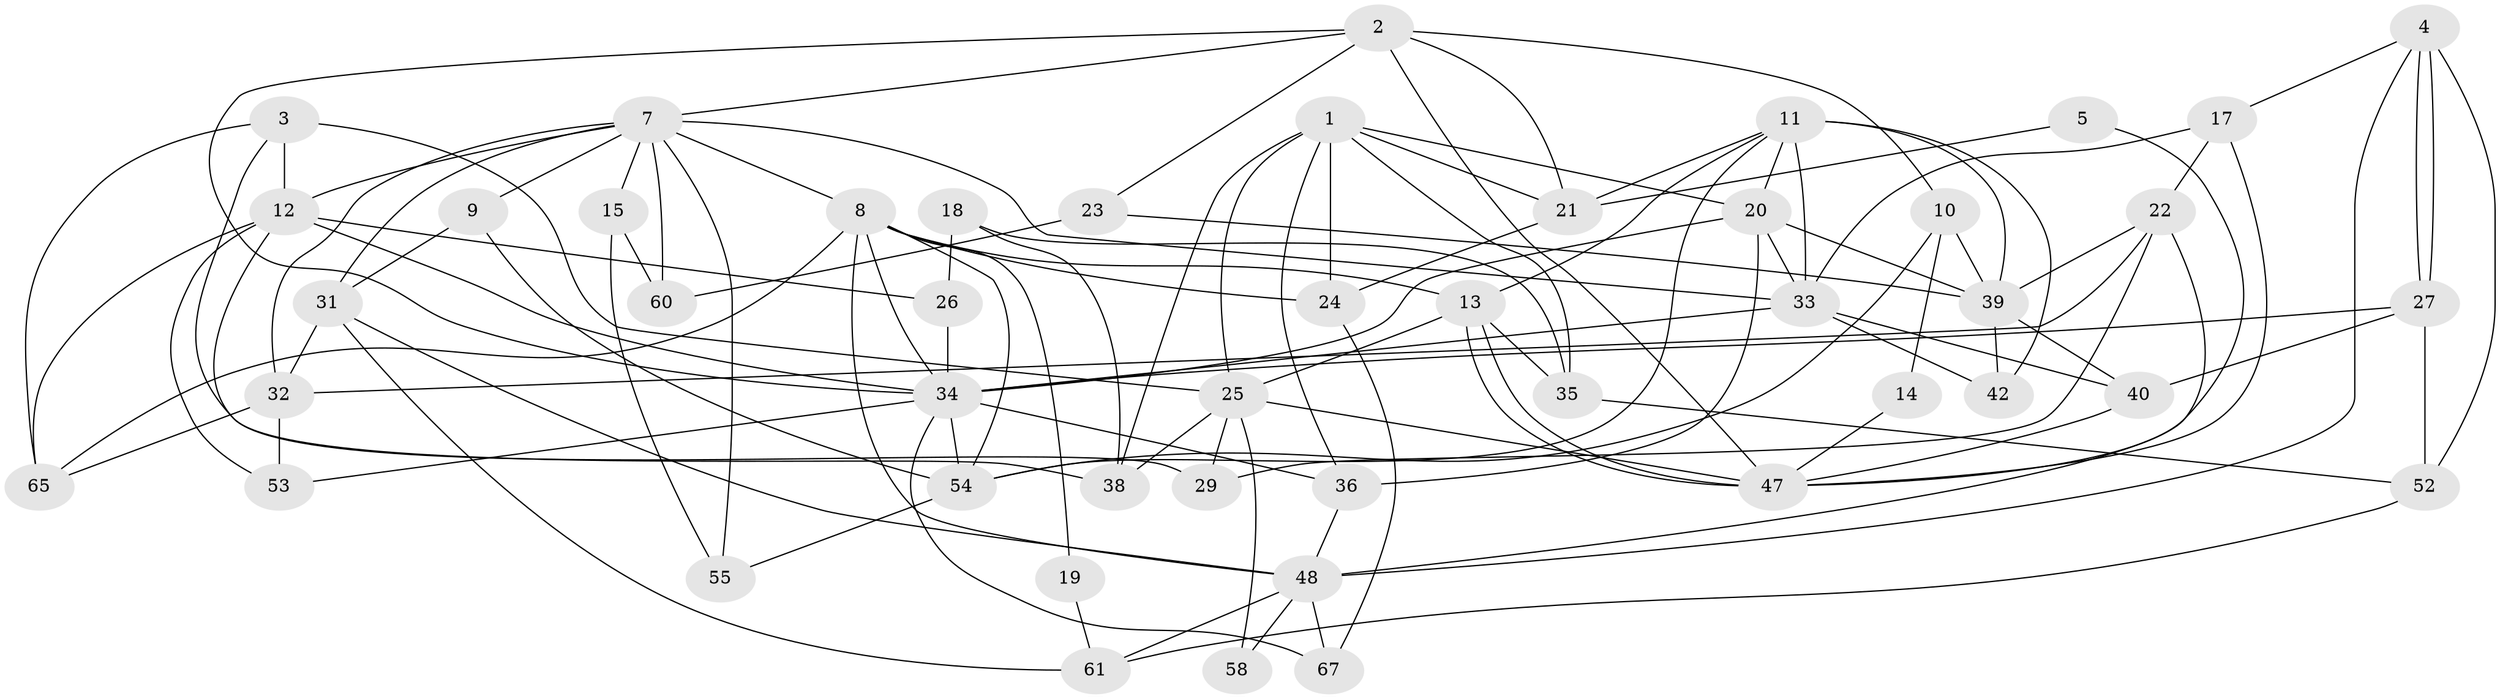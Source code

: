// Generated by graph-tools (version 1.1) at 2025/23/03/03/25 07:23:59]
// undirected, 47 vertices, 113 edges
graph export_dot {
graph [start="1"]
  node [color=gray90,style=filled];
  1 [super="+6"];
  2 [super="+68"];
  3;
  4 [super="+62"];
  5;
  7 [super="+16"];
  8 [super="+41"];
  9;
  10;
  11 [super="+30"];
  12 [super="+50"];
  13;
  14;
  15;
  17 [super="+37"];
  18;
  19;
  20 [super="+49"];
  21;
  22 [super="+28"];
  23;
  24;
  25 [super="+43"];
  26;
  27 [super="+64"];
  29;
  31 [super="+57"];
  32;
  33 [super="+44"];
  34 [super="+46"];
  35 [super="+45"];
  36;
  38;
  39 [super="+51"];
  40;
  42;
  47 [super="+66"];
  48 [super="+63"];
  52 [super="+59"];
  53;
  54 [super="+56"];
  55;
  58;
  60;
  61;
  65;
  67;
  1 -- 21;
  1 -- 24;
  1 -- 35;
  1 -- 38;
  1 -- 36;
  1 -- 25;
  1 -- 20;
  2 -- 7;
  2 -- 47;
  2 -- 10;
  2 -- 21;
  2 -- 23;
  2 -- 34;
  3 -- 12;
  3 -- 65;
  3 -- 25;
  3 -- 29;
  4 -- 27;
  4 -- 27;
  4 -- 52;
  4 -- 48;
  4 -- 17;
  5 -- 21;
  5 -- 47;
  7 -- 9;
  7 -- 15;
  7 -- 55;
  7 -- 60;
  7 -- 32;
  7 -- 33;
  7 -- 8;
  7 -- 31;
  7 -- 12;
  8 -- 13;
  8 -- 24;
  8 -- 19;
  8 -- 65;
  8 -- 34;
  8 -- 48;
  8 -- 54;
  9 -- 54;
  9 -- 31;
  10 -- 14;
  10 -- 39;
  10 -- 54;
  11 -- 13;
  11 -- 39;
  11 -- 42 [weight=2];
  11 -- 33;
  11 -- 21;
  11 -- 54;
  11 -- 20;
  12 -- 38;
  12 -- 65;
  12 -- 34;
  12 -- 53;
  12 -- 26;
  13 -- 25;
  13 -- 47;
  13 -- 47;
  13 -- 35;
  14 -- 47;
  15 -- 60;
  15 -- 55;
  17 -- 22;
  17 -- 47;
  17 -- 33;
  18 -- 35;
  18 -- 26;
  18 -- 38;
  19 -- 61;
  20 -- 39;
  20 -- 33;
  20 -- 34;
  20 -- 36;
  21 -- 24;
  22 -- 29;
  22 -- 32;
  22 -- 48;
  22 -- 39;
  23 -- 60;
  23 -- 39;
  24 -- 67;
  25 -- 58;
  25 -- 38;
  25 -- 29;
  25 -- 47;
  26 -- 34;
  27 -- 52;
  27 -- 40;
  27 -- 34;
  31 -- 61;
  31 -- 48;
  31 -- 32;
  32 -- 53;
  32 -- 65;
  33 -- 40;
  33 -- 34;
  33 -- 42;
  34 -- 53;
  34 -- 36;
  34 -- 67;
  34 -- 54;
  35 -- 52;
  36 -- 48;
  39 -- 40;
  39 -- 42;
  40 -- 47;
  48 -- 58;
  48 -- 61;
  48 -- 67;
  52 -- 61;
  54 -- 55;
}
